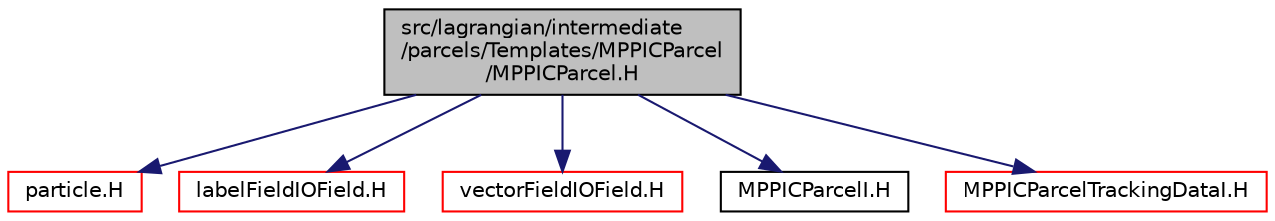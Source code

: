 digraph "src/lagrangian/intermediate/parcels/Templates/MPPICParcel/MPPICParcel.H"
{
  bgcolor="transparent";
  edge [fontname="Helvetica",fontsize="10",labelfontname="Helvetica",labelfontsize="10"];
  node [fontname="Helvetica",fontsize="10",shape=record];
  Node1 [label="src/lagrangian/intermediate\l/parcels/Templates/MPPICParcel\l/MPPICParcel.H",height=0.2,width=0.4,color="black", fillcolor="grey75", style="filled", fontcolor="black"];
  Node1 -> Node2 [color="midnightblue",fontsize="10",style="solid",fontname="Helvetica"];
  Node2 [label="particle.H",height=0.2,width=0.4,color="red",URL="$a06350.html"];
  Node1 -> Node3 [color="midnightblue",fontsize="10",style="solid",fontname="Helvetica"];
  Node3 [label="labelFieldIOField.H",height=0.2,width=0.4,color="red",URL="$a07957.html"];
  Node1 -> Node4 [color="midnightblue",fontsize="10",style="solid",fontname="Helvetica"];
  Node4 [label="vectorFieldIOField.H",height=0.2,width=0.4,color="red",URL="$a08013.html"];
  Node1 -> Node5 [color="midnightblue",fontsize="10",style="solid",fontname="Helvetica"];
  Node5 [label="MPPICParcelI.H",height=0.2,width=0.4,color="black",URL="$a06556.html"];
  Node1 -> Node6 [color="midnightblue",fontsize="10",style="solid",fontname="Helvetica"];
  Node6 [label="MPPICParcelTrackingDataI.H",height=0.2,width=0.4,color="red",URL="$a06558.html"];
}
